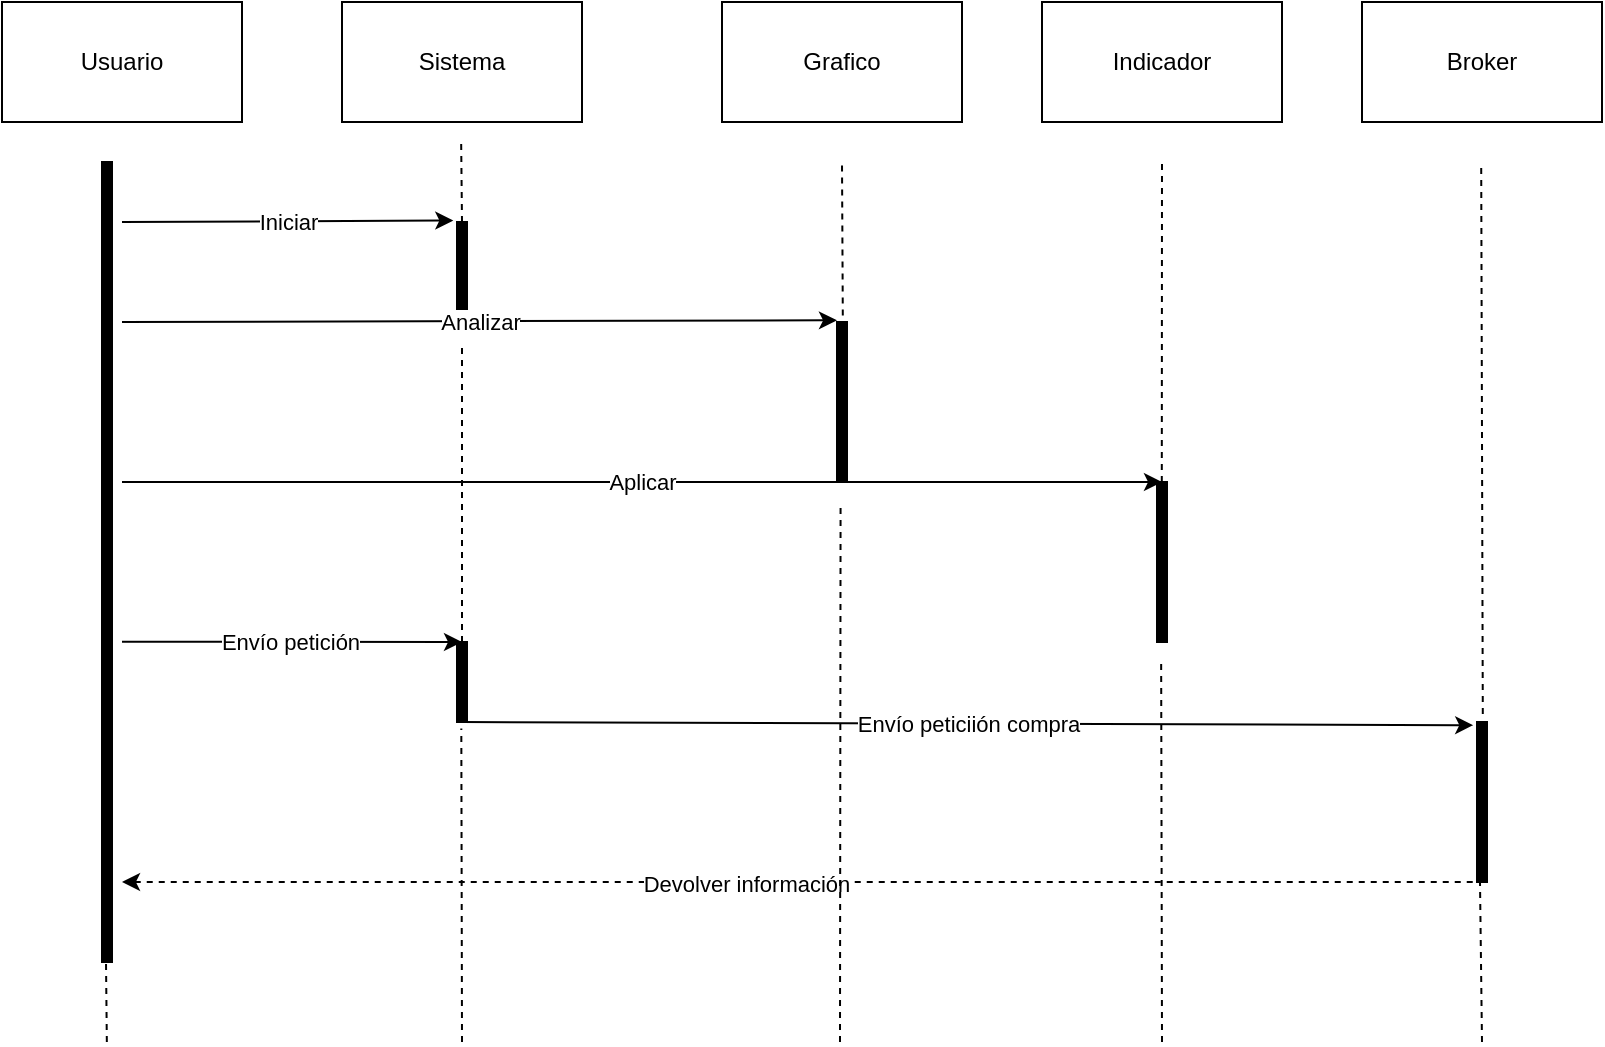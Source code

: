 <mxfile>
    <diagram id="Cb8sBqgIMadGLy5PtWW3" name="Page-1">
        <mxGraphModel dx="1002" dy="563" grid="1" gridSize="10" guides="1" tooltips="1" connect="1" arrows="1" fold="1" page="1" pageScale="1" pageWidth="2339" pageHeight="3300" math="0" shadow="0">
            <root>
                <mxCell id="0"/>
                <mxCell id="1" parent="0"/>
                <mxCell id="2" value="Broker" style="rounded=0;whiteSpace=wrap;html=1;" vertex="1" parent="1">
                    <mxGeometry x="800" y="80" width="120" height="60" as="geometry"/>
                </mxCell>
                <mxCell id="4" value="Usuario" style="rounded=0;whiteSpace=wrap;html=1;" vertex="1" parent="1">
                    <mxGeometry x="120" y="80" width="120" height="60" as="geometry"/>
                </mxCell>
                <mxCell id="5" value="" style="html=1;points=[];perimeter=orthogonalPerimeter;fillColor=strokeColor;" vertex="1" parent="1">
                    <mxGeometry x="170" y="160" width="5" height="400" as="geometry"/>
                </mxCell>
                <mxCell id="6" value="Sistema" style="rounded=0;whiteSpace=wrap;html=1;" vertex="1" parent="1">
                    <mxGeometry x="290" y="80" width="120" height="60" as="geometry"/>
                </mxCell>
                <mxCell id="7" value="Grafico" style="rounded=0;whiteSpace=wrap;html=1;" vertex="1" parent="1">
                    <mxGeometry x="480" y="80" width="120" height="60" as="geometry"/>
                </mxCell>
                <mxCell id="8" value="" style="html=1;points=[];perimeter=orthogonalPerimeter;fillColor=strokeColor;" vertex="1" parent="1">
                    <mxGeometry x="347.5" y="190" width="5" height="50" as="geometry"/>
                </mxCell>
                <mxCell id="9" value="" style="html=1;points=[];perimeter=orthogonalPerimeter;fillColor=strokeColor;" vertex="1" parent="1">
                    <mxGeometry x="537.5" y="240" width="5" height="80" as="geometry"/>
                </mxCell>
                <mxCell id="10" value="Iniciar" style="endArrow=classic;html=1;entryX=-0.367;entryY=-0.015;entryDx=0;entryDy=0;entryPerimeter=0;" edge="1" parent="1" target="8">
                    <mxGeometry width="50" height="50" relative="1" as="geometry">
                        <mxPoint x="180" y="190" as="sourcePoint"/>
                        <mxPoint x="230" y="190" as="targetPoint"/>
                    </mxGeometry>
                </mxCell>
                <mxCell id="11" value="Analizar" style="endArrow=classic;html=1;entryX=-0.46;entryY=1;entryDx=0;entryDy=0;entryPerimeter=0;" edge="1" parent="1">
                    <mxGeometry width="50" height="50" relative="1" as="geometry">
                        <mxPoint x="180" y="240" as="sourcePoint"/>
                        <mxPoint x="537.5" y="239.17" as="targetPoint"/>
                    </mxGeometry>
                </mxCell>
                <mxCell id="12" value="" style="endArrow=none;dashed=1;html=1;" edge="1" parent="1">
                    <mxGeometry width="50" height="50" relative="1" as="geometry">
                        <mxPoint x="350" y="320" as="sourcePoint"/>
                        <mxPoint x="350" y="320" as="targetPoint"/>
                    </mxGeometry>
                </mxCell>
                <mxCell id="13" value="" style="endArrow=none;dashed=1;html=1;exitX=0.58;exitY=-0.04;exitDx=0;exitDy=0;exitPerimeter=0;" edge="1" parent="1" source="9">
                    <mxGeometry width="50" height="50" relative="1" as="geometry">
                        <mxPoint x="540" y="230" as="sourcePoint"/>
                        <mxPoint x="540" y="160" as="targetPoint"/>
                    </mxGeometry>
                </mxCell>
                <mxCell id="14" value="Indicador" style="rounded=0;whiteSpace=wrap;html=1;" vertex="1" parent="1">
                    <mxGeometry x="640" y="80" width="120" height="60" as="geometry"/>
                </mxCell>
                <mxCell id="15" value="" style="html=1;points=[];perimeter=orthogonalPerimeter;fillColor=strokeColor;" vertex="1" parent="1">
                    <mxGeometry x="697.5" y="320" width="5" height="80" as="geometry"/>
                </mxCell>
                <mxCell id="16" value="Aplicar" style="endArrow=classic;html=1;entryX=0.5;entryY=0;entryDx=0;entryDy=0;entryPerimeter=0;" edge="1" parent="1" target="15">
                    <mxGeometry width="50" height="50" relative="1" as="geometry">
                        <mxPoint x="180" y="320" as="sourcePoint"/>
                        <mxPoint x="690" y="320" as="targetPoint"/>
                    </mxGeometry>
                </mxCell>
                <mxCell id="17" value="" style="endArrow=none;dashed=1;html=1;exitX=0.58;exitY=-0.04;exitDx=0;exitDy=0;exitPerimeter=0;" edge="1" parent="1">
                    <mxGeometry width="50" height="50" relative="1" as="geometry">
                        <mxPoint x="699.9" y="320.0" as="sourcePoint"/>
                        <mxPoint x="700" y="160" as="targetPoint"/>
                    </mxGeometry>
                </mxCell>
                <mxCell id="18" value="" style="html=1;points=[];perimeter=orthogonalPerimeter;fillColor=strokeColor;" vertex="1" parent="1">
                    <mxGeometry x="857.5" y="440" width="5" height="80" as="geometry"/>
                </mxCell>
                <mxCell id="19" value="" style="endArrow=none;dashed=1;html=1;exitX=0.58;exitY=-0.05;exitDx=0;exitDy=0;exitPerimeter=0;" edge="1" parent="1" source="18">
                    <mxGeometry width="50" height="50" relative="1" as="geometry">
                        <mxPoint x="859.5" y="320" as="sourcePoint"/>
                        <mxPoint x="859.6" y="160" as="targetPoint"/>
                    </mxGeometry>
                </mxCell>
                <mxCell id="20" value="Envío peticiión compra" style="endArrow=classic;html=1;entryX=-0.38;entryY=0.02;entryDx=0;entryDy=0;entryPerimeter=0;exitX=0.5;exitY=1;exitDx=0;exitDy=0;exitPerimeter=0;" edge="1" parent="1" source="21" target="18">
                    <mxGeometry width="50" height="50" relative="1" as="geometry">
                        <mxPoint x="350" y="402" as="sourcePoint"/>
                        <mxPoint x="850" y="400" as="targetPoint"/>
                    </mxGeometry>
                </mxCell>
                <mxCell id="21" value="" style="html=1;points=[];perimeter=orthogonalPerimeter;fillColor=strokeColor;" vertex="1" parent="1">
                    <mxGeometry x="347.5" y="400" width="5" height="40" as="geometry"/>
                </mxCell>
                <mxCell id="22" value="" style="endArrow=none;dashed=1;html=1;" edge="1" parent="1">
                    <mxGeometry width="50" height="50" relative="1" as="geometry">
                        <mxPoint x="350" y="400" as="sourcePoint"/>
                        <mxPoint x="350" y="250" as="targetPoint"/>
                    </mxGeometry>
                </mxCell>
                <mxCell id="23" value="Envío petición" style="endArrow=classic;html=1;" edge="1" parent="1">
                    <mxGeometry x="-0.004" width="50" height="50" relative="1" as="geometry">
                        <mxPoint x="180" y="399.83" as="sourcePoint"/>
                        <mxPoint x="350" y="400" as="targetPoint"/>
                        <mxPoint as="offset"/>
                    </mxGeometry>
                </mxCell>
                <mxCell id="24" value="" style="endArrow=none;dashed=1;html=1;" edge="1" parent="1">
                    <mxGeometry width="50" height="50" relative="1" as="geometry">
                        <mxPoint x="700" y="600" as="sourcePoint"/>
                        <mxPoint x="699.58" y="410" as="targetPoint"/>
                    </mxGeometry>
                </mxCell>
                <mxCell id="25" value="" style="endArrow=none;dashed=1;html=1;" edge="1" parent="1">
                    <mxGeometry width="50" height="50" relative="1" as="geometry">
                        <mxPoint x="350" y="190" as="sourcePoint"/>
                        <mxPoint x="349.58" y="150" as="targetPoint"/>
                    </mxGeometry>
                </mxCell>
                <mxCell id="26" value="" style="endArrow=none;dashed=1;html=1;startArrow=classic;startFill=1;" edge="1" parent="1">
                    <mxGeometry width="50" height="50" relative="1" as="geometry">
                        <mxPoint x="180" y="520" as="sourcePoint"/>
                        <mxPoint x="862.5" y="520" as="targetPoint"/>
                    </mxGeometry>
                </mxCell>
                <mxCell id="29" value="Devolver información" style="edgeLabel;html=1;align=center;verticalAlign=middle;resizable=0;points=[];" vertex="1" connectable="0" parent="26">
                    <mxGeometry x="-0.085" y="-1" relative="1" as="geometry">
                        <mxPoint as="offset"/>
                    </mxGeometry>
                </mxCell>
                <mxCell id="27" value="" style="endArrow=none;dashed=1;html=1;" edge="1" parent="1">
                    <mxGeometry width="50" height="50" relative="1" as="geometry">
                        <mxPoint x="350" y="600" as="sourcePoint"/>
                        <mxPoint x="349.66" y="443.2" as="targetPoint"/>
                    </mxGeometry>
                </mxCell>
                <mxCell id="28" value="" style="endArrow=none;dashed=1;html=1;" edge="1" parent="1">
                    <mxGeometry width="50" height="50" relative="1" as="geometry">
                        <mxPoint x="539" y="600" as="sourcePoint"/>
                        <mxPoint x="539.29" y="330" as="targetPoint"/>
                    </mxGeometry>
                </mxCell>
                <mxCell id="35" value="" style="endArrow=none;dashed=1;html=1;" edge="1" parent="1">
                    <mxGeometry width="50" height="50" relative="1" as="geometry">
                        <mxPoint x="860" y="600" as="sourcePoint"/>
                        <mxPoint x="859" y="520" as="targetPoint"/>
                    </mxGeometry>
                </mxCell>
                <mxCell id="36" value="" style="endArrow=none;dashed=1;html=1;" edge="1" parent="1">
                    <mxGeometry width="50" height="50" relative="1" as="geometry">
                        <mxPoint x="172.42" y="600" as="sourcePoint"/>
                        <mxPoint x="172.0" y="560" as="targetPoint"/>
                    </mxGeometry>
                </mxCell>
            </root>
        </mxGraphModel>
    </diagram>
</mxfile>